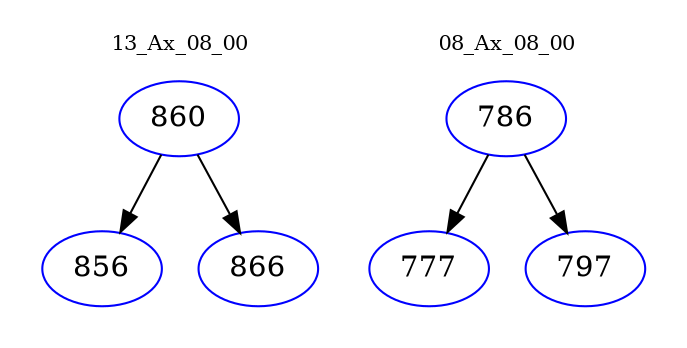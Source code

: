 digraph{
subgraph cluster_0 {
color = white
label = "13_Ax_08_00";
fontsize=10;
T0_860 [label="860", color="blue"]
T0_860 -> T0_856 [color="black"]
T0_856 [label="856", color="blue"]
T0_860 -> T0_866 [color="black"]
T0_866 [label="866", color="blue"]
}
subgraph cluster_1 {
color = white
label = "08_Ax_08_00";
fontsize=10;
T1_786 [label="786", color="blue"]
T1_786 -> T1_777 [color="black"]
T1_777 [label="777", color="blue"]
T1_786 -> T1_797 [color="black"]
T1_797 [label="797", color="blue"]
}
}
